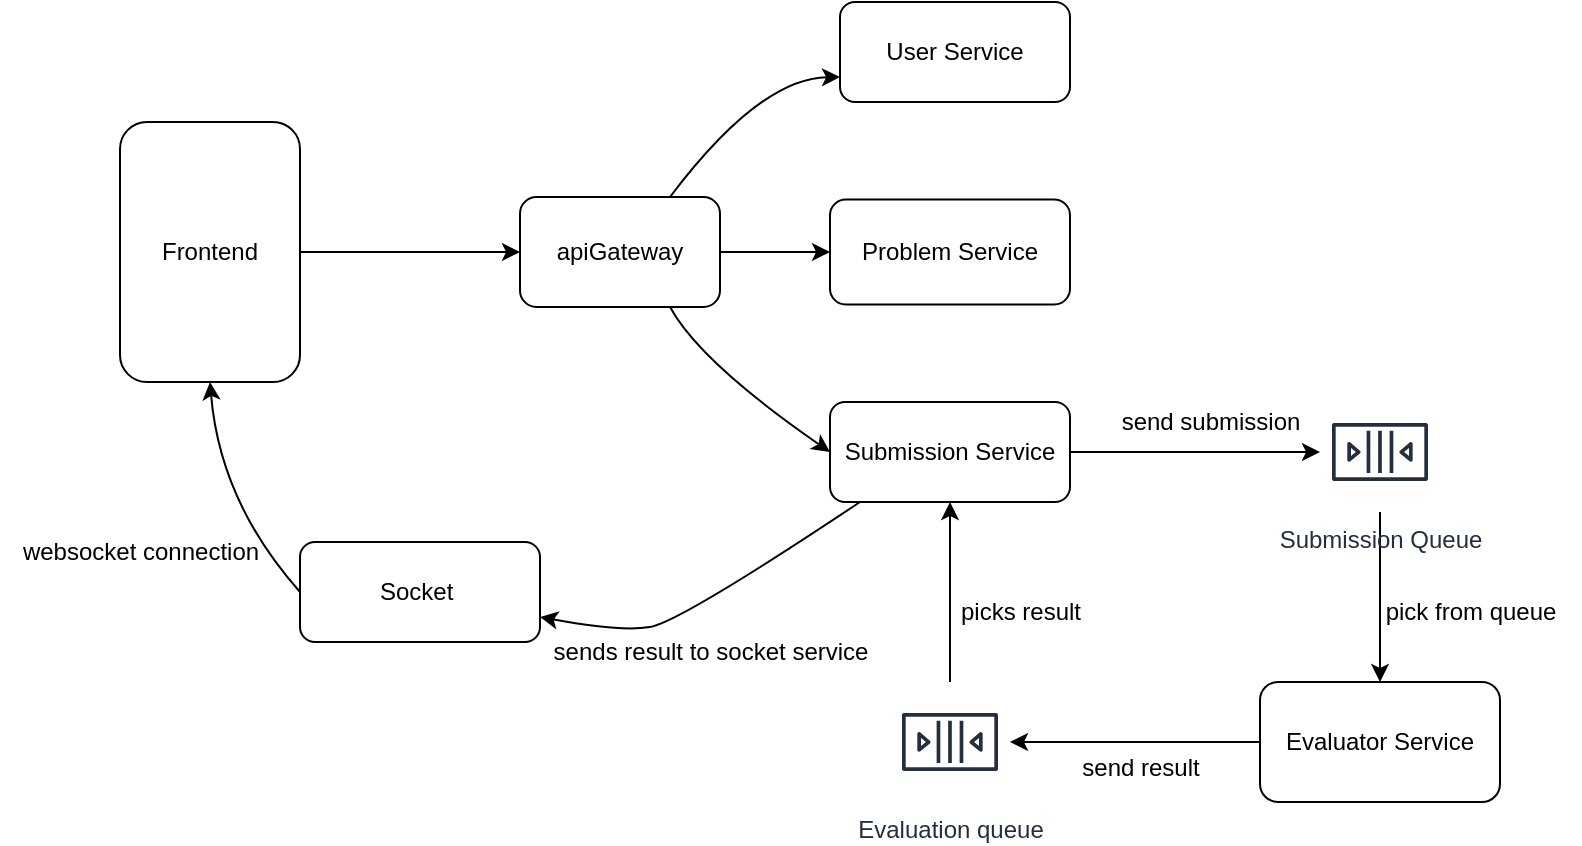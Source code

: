 <mxfile version="27.2.0">
  <diagram name="Page-1" id="Hihsc3DYe73ga6PO8Z8v">
    <mxGraphModel dx="1042" dy="527" grid="1" gridSize="10" guides="1" tooltips="1" connect="1" arrows="1" fold="1" page="1" pageScale="1" pageWidth="850" pageHeight="1100" math="0" shadow="0">
      <root>
        <mxCell id="0" />
        <mxCell id="1" parent="0" />
        <mxCell id="qWD8q-UGtxWcJ_SHbMnj-3" style="edgeStyle=orthogonalEdgeStyle;rounded=0;orthogonalLoop=1;jettySize=auto;html=1;entryX=0;entryY=0.5;entryDx=0;entryDy=0;" edge="1" parent="1" source="qWD8q-UGtxWcJ_SHbMnj-1" target="qWD8q-UGtxWcJ_SHbMnj-2">
          <mxGeometry relative="1" as="geometry" />
        </mxCell>
        <mxCell id="qWD8q-UGtxWcJ_SHbMnj-1" value="Frontend" style="rounded=1;whiteSpace=wrap;html=1;" vertex="1" parent="1">
          <mxGeometry x="60" y="180" width="90" height="130" as="geometry" />
        </mxCell>
        <mxCell id="qWD8q-UGtxWcJ_SHbMnj-10" style="edgeStyle=orthogonalEdgeStyle;rounded=0;orthogonalLoop=1;jettySize=auto;html=1;exitX=1;exitY=0.5;exitDx=0;exitDy=0;entryX=0;entryY=0.5;entryDx=0;entryDy=0;" edge="1" parent="1" source="qWD8q-UGtxWcJ_SHbMnj-2" target="qWD8q-UGtxWcJ_SHbMnj-5">
          <mxGeometry relative="1" as="geometry" />
        </mxCell>
        <mxCell id="qWD8q-UGtxWcJ_SHbMnj-2" value="apiGateway" style="rounded=1;whiteSpace=wrap;html=1;" vertex="1" parent="1">
          <mxGeometry x="260" y="217.5" width="100" height="55" as="geometry" />
        </mxCell>
        <mxCell id="qWD8q-UGtxWcJ_SHbMnj-4" value="User Service" style="rounded=1;whiteSpace=wrap;html=1;" vertex="1" parent="1">
          <mxGeometry x="420" y="120" width="115" height="50" as="geometry" />
        </mxCell>
        <mxCell id="qWD8q-UGtxWcJ_SHbMnj-5" value="Problem Service" style="rounded=1;whiteSpace=wrap;html=1;" vertex="1" parent="1">
          <mxGeometry x="415" y="218.75" width="120" height="52.5" as="geometry" />
        </mxCell>
        <mxCell id="qWD8q-UGtxWcJ_SHbMnj-13" style="edgeStyle=orthogonalEdgeStyle;rounded=0;orthogonalLoop=1;jettySize=auto;html=1;exitX=1;exitY=0.5;exitDx=0;exitDy=0;" edge="1" parent="1" source="qWD8q-UGtxWcJ_SHbMnj-6" target="qWD8q-UGtxWcJ_SHbMnj-11">
          <mxGeometry relative="1" as="geometry" />
        </mxCell>
        <mxCell id="qWD8q-UGtxWcJ_SHbMnj-6" value="Submission Service" style="rounded=1;whiteSpace=wrap;html=1;" vertex="1" parent="1">
          <mxGeometry x="415" y="320" width="120" height="50" as="geometry" />
        </mxCell>
        <mxCell id="qWD8q-UGtxWcJ_SHbMnj-7" value="" style="curved=1;endArrow=classic;html=1;rounded=0;exitX=0.75;exitY=0;exitDx=0;exitDy=0;entryX=0;entryY=0.75;entryDx=0;entryDy=0;" edge="1" parent="1" source="qWD8q-UGtxWcJ_SHbMnj-2" target="qWD8q-UGtxWcJ_SHbMnj-4">
          <mxGeometry width="50" height="50" relative="1" as="geometry">
            <mxPoint x="400" y="300" as="sourcePoint" />
            <mxPoint x="450" y="250" as="targetPoint" />
            <Array as="points">
              <mxPoint x="380" y="158" />
            </Array>
          </mxGeometry>
        </mxCell>
        <mxCell id="qWD8q-UGtxWcJ_SHbMnj-8" value="" style="curved=1;endArrow=classic;html=1;rounded=0;exitX=0.75;exitY=1;exitDx=0;exitDy=0;entryX=0;entryY=0.5;entryDx=0;entryDy=0;" edge="1" parent="1" source="qWD8q-UGtxWcJ_SHbMnj-2" target="qWD8q-UGtxWcJ_SHbMnj-6">
          <mxGeometry width="50" height="50" relative="1" as="geometry">
            <mxPoint x="400" y="300" as="sourcePoint" />
            <mxPoint x="450" y="250" as="targetPoint" />
            <Array as="points">
              <mxPoint x="350" y="300" />
            </Array>
          </mxGeometry>
        </mxCell>
        <mxCell id="qWD8q-UGtxWcJ_SHbMnj-17" style="edgeStyle=orthogonalEdgeStyle;rounded=0;orthogonalLoop=1;jettySize=auto;html=1;entryX=0.5;entryY=0;entryDx=0;entryDy=0;" edge="1" parent="1" source="qWD8q-UGtxWcJ_SHbMnj-11" target="qWD8q-UGtxWcJ_SHbMnj-15">
          <mxGeometry relative="1" as="geometry" />
        </mxCell>
        <mxCell id="qWD8q-UGtxWcJ_SHbMnj-11" value="Submission Queue" style="sketch=0;outlineConnect=0;fontColor=#232F3E;gradientColor=none;strokeColor=#232F3E;fillColor=#ffffff;dashed=0;verticalLabelPosition=bottom;verticalAlign=top;align=center;html=1;fontSize=12;fontStyle=0;aspect=fixed;shape=mxgraph.aws4.resourceIcon;resIcon=mxgraph.aws4.queue;" vertex="1" parent="1">
          <mxGeometry x="660" y="315" width="60" height="60" as="geometry" />
        </mxCell>
        <mxCell id="qWD8q-UGtxWcJ_SHbMnj-12" value="Socket&amp;nbsp;" style="rounded=1;whiteSpace=wrap;html=1;" vertex="1" parent="1">
          <mxGeometry x="150" y="390" width="120" height="50" as="geometry" />
        </mxCell>
        <mxCell id="qWD8q-UGtxWcJ_SHbMnj-14" value="send submission" style="text;html=1;align=center;verticalAlign=middle;resizable=0;points=[];autosize=1;strokeColor=none;fillColor=none;" vertex="1" parent="1">
          <mxGeometry x="550" y="315" width="110" height="30" as="geometry" />
        </mxCell>
        <mxCell id="qWD8q-UGtxWcJ_SHbMnj-20" style="edgeStyle=orthogonalEdgeStyle;rounded=0;orthogonalLoop=1;jettySize=auto;html=1;exitX=0;exitY=0.5;exitDx=0;exitDy=0;" edge="1" parent="1" source="qWD8q-UGtxWcJ_SHbMnj-15" target="qWD8q-UGtxWcJ_SHbMnj-19">
          <mxGeometry relative="1" as="geometry" />
        </mxCell>
        <mxCell id="qWD8q-UGtxWcJ_SHbMnj-15" value="Evaluator Service" style="rounded=1;whiteSpace=wrap;html=1;" vertex="1" parent="1">
          <mxGeometry x="630" y="460" width="120" height="60" as="geometry" />
        </mxCell>
        <mxCell id="qWD8q-UGtxWcJ_SHbMnj-18" value="pick from queue" style="text;html=1;align=center;verticalAlign=middle;resizable=0;points=[];autosize=1;strokeColor=none;fillColor=none;" vertex="1" parent="1">
          <mxGeometry x="680" y="410" width="110" height="30" as="geometry" />
        </mxCell>
        <mxCell id="qWD8q-UGtxWcJ_SHbMnj-22" style="edgeStyle=orthogonalEdgeStyle;rounded=0;orthogonalLoop=1;jettySize=auto;html=1;entryX=0.5;entryY=1;entryDx=0;entryDy=0;" edge="1" parent="1" source="qWD8q-UGtxWcJ_SHbMnj-19" target="qWD8q-UGtxWcJ_SHbMnj-6">
          <mxGeometry relative="1" as="geometry" />
        </mxCell>
        <mxCell id="qWD8q-UGtxWcJ_SHbMnj-19" value="Evaluation queue" style="sketch=0;outlineConnect=0;fontColor=#232F3E;gradientColor=none;strokeColor=#232F3E;fillColor=#ffffff;dashed=0;verticalLabelPosition=bottom;verticalAlign=top;align=center;html=1;fontSize=12;fontStyle=0;aspect=fixed;shape=mxgraph.aws4.resourceIcon;resIcon=mxgraph.aws4.queue;" vertex="1" parent="1">
          <mxGeometry x="445" y="460" width="60" height="60" as="geometry" />
        </mxCell>
        <mxCell id="qWD8q-UGtxWcJ_SHbMnj-21" value="send result" style="text;html=1;align=center;verticalAlign=middle;resizable=0;points=[];autosize=1;strokeColor=none;fillColor=none;" vertex="1" parent="1">
          <mxGeometry x="530" y="488" width="80" height="30" as="geometry" />
        </mxCell>
        <mxCell id="qWD8q-UGtxWcJ_SHbMnj-23" value="picks result" style="text;html=1;align=center;verticalAlign=middle;resizable=0;points=[];autosize=1;strokeColor=none;fillColor=none;" vertex="1" parent="1">
          <mxGeometry x="470" y="410" width="80" height="30" as="geometry" />
        </mxCell>
        <mxCell id="qWD8q-UGtxWcJ_SHbMnj-24" value="" style="curved=1;endArrow=classic;html=1;rounded=0;entryX=1;entryY=0.75;entryDx=0;entryDy=0;exitX=0.125;exitY=1;exitDx=0;exitDy=0;exitPerimeter=0;" edge="1" parent="1" source="qWD8q-UGtxWcJ_SHbMnj-6" target="qWD8q-UGtxWcJ_SHbMnj-12">
          <mxGeometry width="50" height="50" relative="1" as="geometry">
            <mxPoint x="400" y="380" as="sourcePoint" />
            <mxPoint x="450" y="330" as="targetPoint" />
            <Array as="points">
              <mxPoint x="340" y="430" />
              <mxPoint x="310" y="435" />
            </Array>
          </mxGeometry>
        </mxCell>
        <mxCell id="qWD8q-UGtxWcJ_SHbMnj-25" value="" style="curved=1;endArrow=classic;html=1;rounded=0;entryX=0.5;entryY=1;entryDx=0;entryDy=0;exitX=0;exitY=0.5;exitDx=0;exitDy=0;" edge="1" parent="1" source="qWD8q-UGtxWcJ_SHbMnj-12" target="qWD8q-UGtxWcJ_SHbMnj-1">
          <mxGeometry width="50" height="50" relative="1" as="geometry">
            <mxPoint x="400" y="380" as="sourcePoint" />
            <mxPoint x="450" y="330" as="targetPoint" />
            <Array as="points">
              <mxPoint x="110" y="370" />
            </Array>
          </mxGeometry>
        </mxCell>
        <mxCell id="qWD8q-UGtxWcJ_SHbMnj-26" value="sends result to socket service" style="text;html=1;align=center;verticalAlign=middle;resizable=0;points=[];autosize=1;strokeColor=none;fillColor=none;" vertex="1" parent="1">
          <mxGeometry x="265" y="430" width="180" height="30" as="geometry" />
        </mxCell>
        <mxCell id="qWD8q-UGtxWcJ_SHbMnj-27" value="websocket connection" style="text;html=1;align=center;verticalAlign=middle;resizable=0;points=[];autosize=1;strokeColor=none;fillColor=none;" vertex="1" parent="1">
          <mxGeometry y="380" width="140" height="30" as="geometry" />
        </mxCell>
      </root>
    </mxGraphModel>
  </diagram>
</mxfile>
